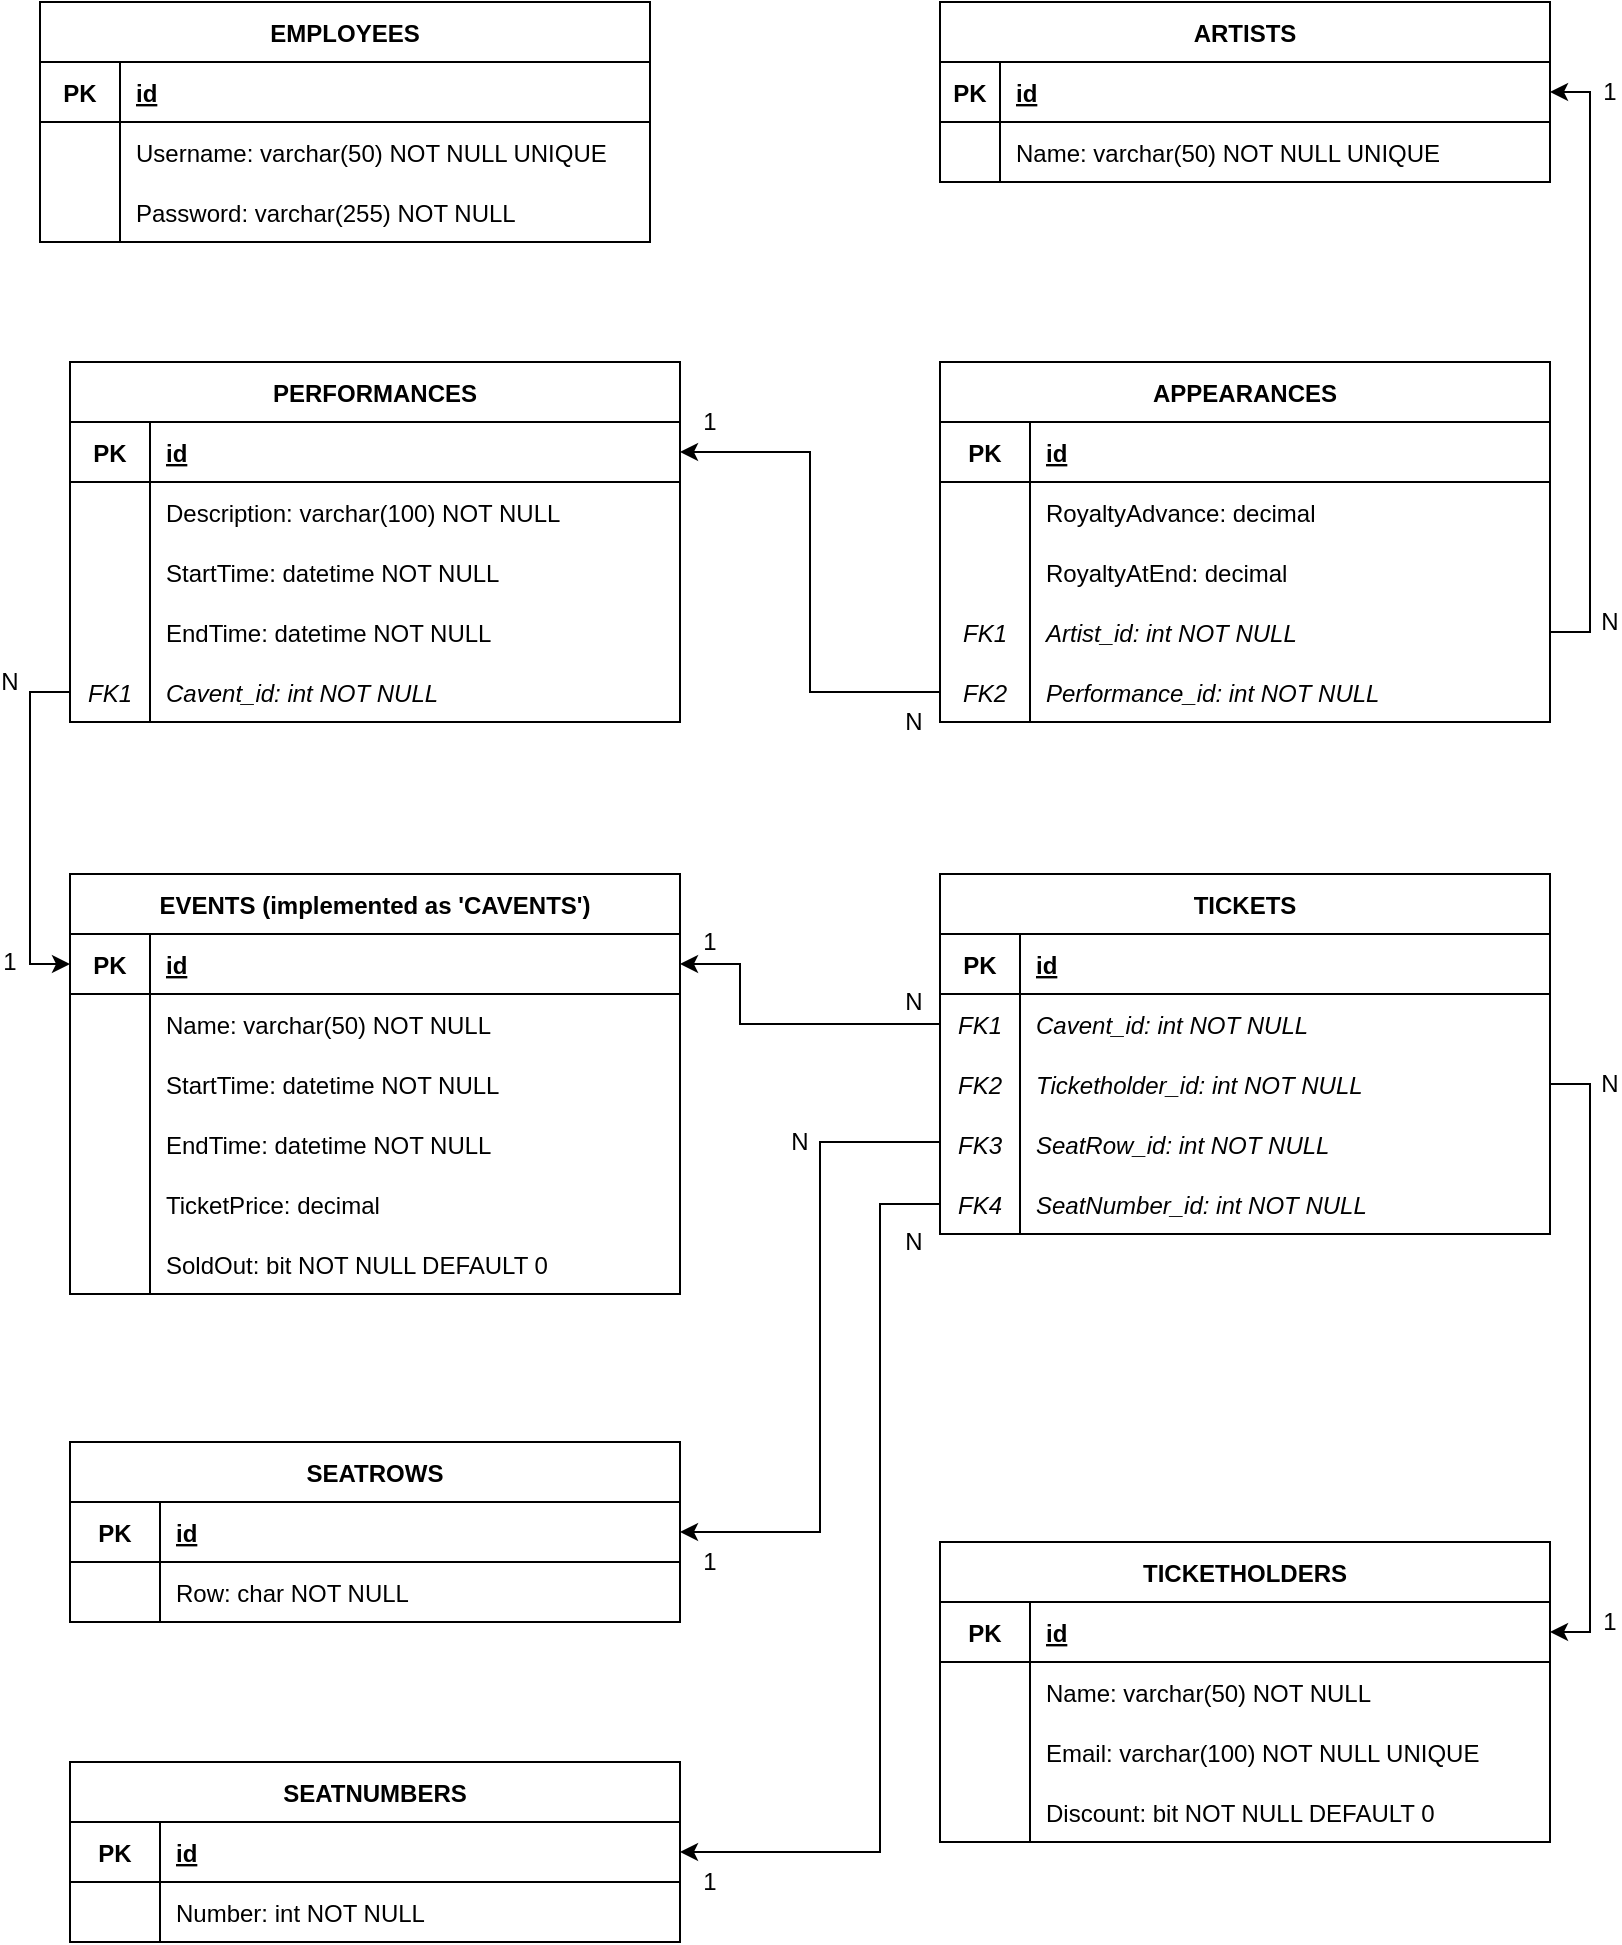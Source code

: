 <mxfile version="20.7.4" type="device"><diagram id="sYDdgFfG_6IzTIn7G6u7" name="Page-1"><mxGraphModel dx="2228" dy="1400" grid="1" gridSize="10" guides="1" tooltips="1" connect="1" arrows="1" fold="1" page="1" pageScale="1" pageWidth="850" pageHeight="1100" math="0" shadow="0"><root><mxCell id="0"/><mxCell id="1" parent="0"/><mxCell id="4nzwthZD6TrTXhpCnq-o-14" value="PERFORMANCES" style="shape=table;startSize=30;container=1;collapsible=1;childLayout=tableLayout;fixedRows=1;rowLines=0;fontStyle=1;align=center;resizeLast=1;" parent="1" vertex="1"><mxGeometry x="55" y="200" width="305" height="180" as="geometry"/></mxCell><mxCell id="4nzwthZD6TrTXhpCnq-o-15" value="" style="shape=tableRow;horizontal=0;startSize=0;swimlaneHead=0;swimlaneBody=0;fillColor=none;collapsible=0;dropTarget=0;points=[[0,0.5],[1,0.5]];portConstraint=eastwest;top=0;left=0;right=0;bottom=1;" parent="4nzwthZD6TrTXhpCnq-o-14" vertex="1"><mxGeometry y="30" width="305" height="30" as="geometry"/></mxCell><mxCell id="4nzwthZD6TrTXhpCnq-o-16" value="PK" style="shape=partialRectangle;connectable=0;fillColor=none;top=0;left=0;bottom=0;right=0;fontStyle=1;overflow=hidden;" parent="4nzwthZD6TrTXhpCnq-o-15" vertex="1"><mxGeometry width="40" height="30" as="geometry"><mxRectangle width="40" height="30" as="alternateBounds"/></mxGeometry></mxCell><mxCell id="4nzwthZD6TrTXhpCnq-o-17" value="id" style="shape=partialRectangle;connectable=0;fillColor=none;top=0;left=0;bottom=0;right=0;align=left;spacingLeft=6;fontStyle=5;overflow=hidden;" parent="4nzwthZD6TrTXhpCnq-o-15" vertex="1"><mxGeometry x="40" width="265" height="30" as="geometry"><mxRectangle width="265" height="30" as="alternateBounds"/></mxGeometry></mxCell><mxCell id="4nzwthZD6TrTXhpCnq-o-18" value="" style="shape=tableRow;horizontal=0;startSize=0;swimlaneHead=0;swimlaneBody=0;fillColor=none;collapsible=0;dropTarget=0;points=[[0,0.5],[1,0.5]];portConstraint=eastwest;top=0;left=0;right=0;bottom=0;" parent="4nzwthZD6TrTXhpCnq-o-14" vertex="1"><mxGeometry y="60" width="305" height="30" as="geometry"/></mxCell><mxCell id="4nzwthZD6TrTXhpCnq-o-19" value="" style="shape=partialRectangle;connectable=0;fillColor=none;top=0;left=0;bottom=0;right=0;editable=1;overflow=hidden;" parent="4nzwthZD6TrTXhpCnq-o-18" vertex="1"><mxGeometry width="40" height="30" as="geometry"><mxRectangle width="40" height="30" as="alternateBounds"/></mxGeometry></mxCell><mxCell id="4nzwthZD6TrTXhpCnq-o-20" value="Description: varchar(100) NOT NULL" style="shape=partialRectangle;connectable=0;fillColor=none;top=0;left=0;bottom=0;right=0;align=left;spacingLeft=6;overflow=hidden;" parent="4nzwthZD6TrTXhpCnq-o-18" vertex="1"><mxGeometry x="40" width="265" height="30" as="geometry"><mxRectangle width="265" height="30" as="alternateBounds"/></mxGeometry></mxCell><mxCell id="4nzwthZD6TrTXhpCnq-o-21" value="" style="shape=tableRow;horizontal=0;startSize=0;swimlaneHead=0;swimlaneBody=0;fillColor=none;collapsible=0;dropTarget=0;points=[[0,0.5],[1,0.5]];portConstraint=eastwest;top=0;left=0;right=0;bottom=0;" parent="4nzwthZD6TrTXhpCnq-o-14" vertex="1"><mxGeometry y="90" width="305" height="30" as="geometry"/></mxCell><mxCell id="4nzwthZD6TrTXhpCnq-o-22" value="" style="shape=partialRectangle;connectable=0;fillColor=none;top=0;left=0;bottom=0;right=0;editable=1;overflow=hidden;" parent="4nzwthZD6TrTXhpCnq-o-21" vertex="1"><mxGeometry width="40" height="30" as="geometry"><mxRectangle width="40" height="30" as="alternateBounds"/></mxGeometry></mxCell><mxCell id="4nzwthZD6TrTXhpCnq-o-23" value="StartTime: datetime NOT NULL" style="shape=partialRectangle;connectable=0;fillColor=none;top=0;left=0;bottom=0;right=0;align=left;spacingLeft=6;overflow=hidden;" parent="4nzwthZD6TrTXhpCnq-o-21" vertex="1"><mxGeometry x="40" width="265" height="30" as="geometry"><mxRectangle width="265" height="30" as="alternateBounds"/></mxGeometry></mxCell><mxCell id="4nzwthZD6TrTXhpCnq-o-24" value="" style="shape=tableRow;horizontal=0;startSize=0;swimlaneHead=0;swimlaneBody=0;fillColor=none;collapsible=0;dropTarget=0;points=[[0,0.5],[1,0.5]];portConstraint=eastwest;top=0;left=0;right=0;bottom=0;" parent="4nzwthZD6TrTXhpCnq-o-14" vertex="1"><mxGeometry y="120" width="305" height="30" as="geometry"/></mxCell><mxCell id="4nzwthZD6TrTXhpCnq-o-25" value="" style="shape=partialRectangle;connectable=0;fillColor=none;top=0;left=0;bottom=0;right=0;editable=1;overflow=hidden;" parent="4nzwthZD6TrTXhpCnq-o-24" vertex="1"><mxGeometry width="40" height="30" as="geometry"><mxRectangle width="40" height="30" as="alternateBounds"/></mxGeometry></mxCell><mxCell id="4nzwthZD6TrTXhpCnq-o-26" value="EndTime: datetime NOT NULL" style="shape=partialRectangle;connectable=0;fillColor=none;top=0;left=0;bottom=0;right=0;align=left;spacingLeft=6;overflow=hidden;" parent="4nzwthZD6TrTXhpCnq-o-24" vertex="1"><mxGeometry x="40" width="265" height="30" as="geometry"><mxRectangle width="265" height="30" as="alternateBounds"/></mxGeometry></mxCell><mxCell id="4nzwthZD6TrTXhpCnq-o-37" value="" style="shape=tableRow;horizontal=0;startSize=0;swimlaneHead=0;swimlaneBody=0;fillColor=none;collapsible=0;dropTarget=0;points=[[0,0.5],[1,0.5]];portConstraint=eastwest;top=0;left=0;right=0;bottom=0;" parent="4nzwthZD6TrTXhpCnq-o-14" vertex="1"><mxGeometry y="150" width="305" height="30" as="geometry"/></mxCell><mxCell id="4nzwthZD6TrTXhpCnq-o-38" value="FK1" style="shape=partialRectangle;connectable=0;fillColor=none;top=0;left=0;bottom=0;right=0;editable=1;overflow=hidden;fontStyle=2" parent="4nzwthZD6TrTXhpCnq-o-37" vertex="1"><mxGeometry width="40" height="30" as="geometry"><mxRectangle width="40" height="30" as="alternateBounds"/></mxGeometry></mxCell><mxCell id="4nzwthZD6TrTXhpCnq-o-39" value="Cavent_id: int NOT NULL" style="shape=partialRectangle;connectable=0;fillColor=none;top=0;left=0;bottom=0;right=0;align=left;spacingLeft=6;overflow=hidden;fontStyle=2" parent="4nzwthZD6TrTXhpCnq-o-37" vertex="1"><mxGeometry x="40" width="265" height="30" as="geometry"><mxRectangle width="265" height="30" as="alternateBounds"/></mxGeometry></mxCell><mxCell id="4nzwthZD6TrTXhpCnq-o-27" value="ARTISTS" style="shape=table;startSize=30;container=1;collapsible=1;childLayout=tableLayout;fixedRows=1;rowLines=0;fontStyle=1;align=center;resizeLast=1;" parent="1" vertex="1"><mxGeometry x="490" y="20" width="305" height="90" as="geometry"/></mxCell><mxCell id="4nzwthZD6TrTXhpCnq-o-28" value="" style="shape=tableRow;horizontal=0;startSize=0;swimlaneHead=0;swimlaneBody=0;fillColor=none;collapsible=0;dropTarget=0;points=[[0,0.5],[1,0.5]];portConstraint=eastwest;top=0;left=0;right=0;bottom=1;" parent="4nzwthZD6TrTXhpCnq-o-27" vertex="1"><mxGeometry y="30" width="305" height="30" as="geometry"/></mxCell><mxCell id="4nzwthZD6TrTXhpCnq-o-29" value="PK" style="shape=partialRectangle;connectable=0;fillColor=none;top=0;left=0;bottom=0;right=0;fontStyle=1;overflow=hidden;" parent="4nzwthZD6TrTXhpCnq-o-28" vertex="1"><mxGeometry width="30" height="30" as="geometry"><mxRectangle width="30" height="30" as="alternateBounds"/></mxGeometry></mxCell><mxCell id="4nzwthZD6TrTXhpCnq-o-30" value="id" style="shape=partialRectangle;connectable=0;fillColor=none;top=0;left=0;bottom=0;right=0;align=left;spacingLeft=6;fontStyle=5;overflow=hidden;" parent="4nzwthZD6TrTXhpCnq-o-28" vertex="1"><mxGeometry x="30" width="275" height="30" as="geometry"><mxRectangle width="275" height="30" as="alternateBounds"/></mxGeometry></mxCell><mxCell id="4nzwthZD6TrTXhpCnq-o-31" value="" style="shape=tableRow;horizontal=0;startSize=0;swimlaneHead=0;swimlaneBody=0;fillColor=none;collapsible=0;dropTarget=0;points=[[0,0.5],[1,0.5]];portConstraint=eastwest;top=0;left=0;right=0;bottom=0;" parent="4nzwthZD6TrTXhpCnq-o-27" vertex="1"><mxGeometry y="60" width="305" height="30" as="geometry"/></mxCell><mxCell id="4nzwthZD6TrTXhpCnq-o-32" value="" style="shape=partialRectangle;connectable=0;fillColor=none;top=0;left=0;bottom=0;right=0;editable=1;overflow=hidden;" parent="4nzwthZD6TrTXhpCnq-o-31" vertex="1"><mxGeometry width="30" height="30" as="geometry"><mxRectangle width="30" height="30" as="alternateBounds"/></mxGeometry></mxCell><mxCell id="4nzwthZD6TrTXhpCnq-o-33" value="Name: varchar(50) NOT NULL UNIQUE" style="shape=partialRectangle;connectable=0;fillColor=none;top=0;left=0;bottom=0;right=0;align=left;spacingLeft=6;overflow=hidden;" parent="4nzwthZD6TrTXhpCnq-o-31" vertex="1"><mxGeometry x="30" width="275" height="30" as="geometry"><mxRectangle width="275" height="30" as="alternateBounds"/></mxGeometry></mxCell><mxCell id="4nzwthZD6TrTXhpCnq-o-43" value="TICKETHOLDERS" style="shape=table;startSize=30;container=1;collapsible=1;childLayout=tableLayout;fixedRows=1;rowLines=0;fontStyle=1;align=center;resizeLast=1;" parent="1" vertex="1"><mxGeometry x="490" y="790" width="305" height="150" as="geometry"/></mxCell><mxCell id="4nzwthZD6TrTXhpCnq-o-44" value="" style="shape=tableRow;horizontal=0;startSize=0;swimlaneHead=0;swimlaneBody=0;fillColor=none;collapsible=0;dropTarget=0;points=[[0,0.5],[1,0.5]];portConstraint=eastwest;top=0;left=0;right=0;bottom=1;" parent="4nzwthZD6TrTXhpCnq-o-43" vertex="1"><mxGeometry y="30" width="305" height="30" as="geometry"/></mxCell><mxCell id="4nzwthZD6TrTXhpCnq-o-45" value="PK" style="shape=partialRectangle;connectable=0;fillColor=none;top=0;left=0;bottom=0;right=0;fontStyle=1;overflow=hidden;" parent="4nzwthZD6TrTXhpCnq-o-44" vertex="1"><mxGeometry width="45" height="30" as="geometry"><mxRectangle width="45" height="30" as="alternateBounds"/></mxGeometry></mxCell><mxCell id="4nzwthZD6TrTXhpCnq-o-46" value="id" style="shape=partialRectangle;connectable=0;fillColor=none;top=0;left=0;bottom=0;right=0;align=left;spacingLeft=6;fontStyle=5;overflow=hidden;" parent="4nzwthZD6TrTXhpCnq-o-44" vertex="1"><mxGeometry x="45" width="260" height="30" as="geometry"><mxRectangle width="260" height="30" as="alternateBounds"/></mxGeometry></mxCell><mxCell id="4nzwthZD6TrTXhpCnq-o-47" value="" style="shape=tableRow;horizontal=0;startSize=0;swimlaneHead=0;swimlaneBody=0;fillColor=none;collapsible=0;dropTarget=0;points=[[0,0.5],[1,0.5]];portConstraint=eastwest;top=0;left=0;right=0;bottom=0;" parent="4nzwthZD6TrTXhpCnq-o-43" vertex="1"><mxGeometry y="60" width="305" height="30" as="geometry"/></mxCell><mxCell id="4nzwthZD6TrTXhpCnq-o-48" value="" style="shape=partialRectangle;connectable=0;fillColor=none;top=0;left=0;bottom=0;right=0;editable=1;overflow=hidden;" parent="4nzwthZD6TrTXhpCnq-o-47" vertex="1"><mxGeometry width="45" height="30" as="geometry"><mxRectangle width="45" height="30" as="alternateBounds"/></mxGeometry></mxCell><mxCell id="4nzwthZD6TrTXhpCnq-o-49" value="Name: varchar(50) NOT NULL" style="shape=partialRectangle;connectable=0;fillColor=none;top=0;left=0;bottom=0;right=0;align=left;spacingLeft=6;overflow=hidden;" parent="4nzwthZD6TrTXhpCnq-o-47" vertex="1"><mxGeometry x="45" width="260" height="30" as="geometry"><mxRectangle width="260" height="30" as="alternateBounds"/></mxGeometry></mxCell><mxCell id="4nzwthZD6TrTXhpCnq-o-53" value="" style="shape=tableRow;horizontal=0;startSize=0;swimlaneHead=0;swimlaneBody=0;fillColor=none;collapsible=0;dropTarget=0;points=[[0,0.5],[1,0.5]];portConstraint=eastwest;top=0;left=0;right=0;bottom=0;" parent="4nzwthZD6TrTXhpCnq-o-43" vertex="1"><mxGeometry y="90" width="305" height="30" as="geometry"/></mxCell><mxCell id="4nzwthZD6TrTXhpCnq-o-54" value="" style="shape=partialRectangle;connectable=0;fillColor=none;top=0;left=0;bottom=0;right=0;editable=1;overflow=hidden;" parent="4nzwthZD6TrTXhpCnq-o-53" vertex="1"><mxGeometry width="45" height="30" as="geometry"><mxRectangle width="45" height="30" as="alternateBounds"/></mxGeometry></mxCell><mxCell id="4nzwthZD6TrTXhpCnq-o-55" value="Email: varchar(100) NOT NULL UNIQUE" style="shape=partialRectangle;connectable=0;fillColor=none;top=0;left=0;bottom=0;right=0;align=left;spacingLeft=6;overflow=hidden;" parent="4nzwthZD6TrTXhpCnq-o-53" vertex="1"><mxGeometry x="45" width="260" height="30" as="geometry"><mxRectangle width="260" height="30" as="alternateBounds"/></mxGeometry></mxCell><mxCell id="4nzwthZD6TrTXhpCnq-o-56" value="" style="shape=tableRow;horizontal=0;startSize=0;swimlaneHead=0;swimlaneBody=0;fillColor=none;collapsible=0;dropTarget=0;points=[[0,0.5],[1,0.5]];portConstraint=eastwest;top=0;left=0;right=0;bottom=0;" parent="4nzwthZD6TrTXhpCnq-o-43" vertex="1"><mxGeometry y="120" width="305" height="30" as="geometry"/></mxCell><mxCell id="4nzwthZD6TrTXhpCnq-o-57" value="" style="shape=partialRectangle;connectable=0;fillColor=none;top=0;left=0;bottom=0;right=0;editable=1;overflow=hidden;" parent="4nzwthZD6TrTXhpCnq-o-56" vertex="1"><mxGeometry width="45" height="30" as="geometry"><mxRectangle width="45" height="30" as="alternateBounds"/></mxGeometry></mxCell><mxCell id="4nzwthZD6TrTXhpCnq-o-58" value="Discount: bit NOT NULL DEFAULT 0" style="shape=partialRectangle;connectable=0;fillColor=none;top=0;left=0;bottom=0;right=0;align=left;spacingLeft=6;overflow=hidden;" parent="4nzwthZD6TrTXhpCnq-o-56" vertex="1"><mxGeometry x="45" width="260" height="30" as="geometry"><mxRectangle width="260" height="30" as="alternateBounds"/></mxGeometry></mxCell><mxCell id="4nzwthZD6TrTXhpCnq-o-65" value="APPEARANCES" style="shape=table;startSize=30;container=1;collapsible=1;childLayout=tableLayout;fixedRows=1;rowLines=0;fontStyle=1;align=center;resizeLast=1;" parent="1" vertex="1"><mxGeometry x="490" y="200" width="305" height="180" as="geometry"/></mxCell><mxCell id="4nzwthZD6TrTXhpCnq-o-66" value="" style="shape=tableRow;horizontal=0;startSize=0;swimlaneHead=0;swimlaneBody=0;fillColor=none;collapsible=0;dropTarget=0;points=[[0,0.5],[1,0.5]];portConstraint=eastwest;top=0;left=0;right=0;bottom=1;" parent="4nzwthZD6TrTXhpCnq-o-65" vertex="1"><mxGeometry y="30" width="305" height="30" as="geometry"/></mxCell><mxCell id="4nzwthZD6TrTXhpCnq-o-67" value="PK" style="shape=partialRectangle;connectable=0;fillColor=none;top=0;left=0;bottom=0;right=0;fontStyle=1;overflow=hidden;" parent="4nzwthZD6TrTXhpCnq-o-66" vertex="1"><mxGeometry width="45" height="30" as="geometry"><mxRectangle width="45" height="30" as="alternateBounds"/></mxGeometry></mxCell><mxCell id="4nzwthZD6TrTXhpCnq-o-68" value="id" style="shape=partialRectangle;connectable=0;fillColor=none;top=0;left=0;bottom=0;right=0;align=left;spacingLeft=6;fontStyle=5;overflow=hidden;" parent="4nzwthZD6TrTXhpCnq-o-66" vertex="1"><mxGeometry x="45" width="260" height="30" as="geometry"><mxRectangle width="260" height="30" as="alternateBounds"/></mxGeometry></mxCell><mxCell id="4nzwthZD6TrTXhpCnq-o-69" value="" style="shape=tableRow;horizontal=0;startSize=0;swimlaneHead=0;swimlaneBody=0;fillColor=none;collapsible=0;dropTarget=0;points=[[0,0.5],[1,0.5]];portConstraint=eastwest;top=0;left=0;right=0;bottom=0;" parent="4nzwthZD6TrTXhpCnq-o-65" vertex="1"><mxGeometry y="60" width="305" height="30" as="geometry"/></mxCell><mxCell id="4nzwthZD6TrTXhpCnq-o-70" value="" style="shape=partialRectangle;connectable=0;fillColor=none;top=0;left=0;bottom=0;right=0;editable=1;overflow=hidden;" parent="4nzwthZD6TrTXhpCnq-o-69" vertex="1"><mxGeometry width="45" height="30" as="geometry"><mxRectangle width="45" height="30" as="alternateBounds"/></mxGeometry></mxCell><mxCell id="4nzwthZD6TrTXhpCnq-o-71" value="RoyaltyAdvance: decimal" style="shape=partialRectangle;connectable=0;fillColor=none;top=0;left=0;bottom=0;right=0;align=left;spacingLeft=6;overflow=hidden;" parent="4nzwthZD6TrTXhpCnq-o-69" vertex="1"><mxGeometry x="45" width="260" height="30" as="geometry"><mxRectangle width="260" height="30" as="alternateBounds"/></mxGeometry></mxCell><mxCell id="4nzwthZD6TrTXhpCnq-o-72" value="" style="shape=tableRow;horizontal=0;startSize=0;swimlaneHead=0;swimlaneBody=0;fillColor=none;collapsible=0;dropTarget=0;points=[[0,0.5],[1,0.5]];portConstraint=eastwest;top=0;left=0;right=0;bottom=0;" parent="4nzwthZD6TrTXhpCnq-o-65" vertex="1"><mxGeometry y="90" width="305" height="30" as="geometry"/></mxCell><mxCell id="4nzwthZD6TrTXhpCnq-o-73" value="" style="shape=partialRectangle;connectable=0;fillColor=none;top=0;left=0;bottom=0;right=0;editable=1;overflow=hidden;" parent="4nzwthZD6TrTXhpCnq-o-72" vertex="1"><mxGeometry width="45" height="30" as="geometry"><mxRectangle width="45" height="30" as="alternateBounds"/></mxGeometry></mxCell><mxCell id="4nzwthZD6TrTXhpCnq-o-74" value="RoyaltyAtEnd: decimal" style="shape=partialRectangle;connectable=0;fillColor=none;top=0;left=0;bottom=0;right=0;align=left;spacingLeft=6;overflow=hidden;" parent="4nzwthZD6TrTXhpCnq-o-72" vertex="1"><mxGeometry x="45" width="260" height="30" as="geometry"><mxRectangle width="260" height="30" as="alternateBounds"/></mxGeometry></mxCell><mxCell id="4nzwthZD6TrTXhpCnq-o-75" value="" style="shape=tableRow;horizontal=0;startSize=0;swimlaneHead=0;swimlaneBody=0;fillColor=none;collapsible=0;dropTarget=0;points=[[0,0.5],[1,0.5]];portConstraint=eastwest;top=0;left=0;right=0;bottom=0;" parent="4nzwthZD6TrTXhpCnq-o-65" vertex="1"><mxGeometry y="120" width="305" height="30" as="geometry"/></mxCell><mxCell id="4nzwthZD6TrTXhpCnq-o-76" value="FK1" style="shape=partialRectangle;connectable=0;fillColor=none;top=0;left=0;bottom=0;right=0;editable=1;overflow=hidden;fontStyle=2" parent="4nzwthZD6TrTXhpCnq-o-75" vertex="1"><mxGeometry width="45" height="30" as="geometry"><mxRectangle width="45" height="30" as="alternateBounds"/></mxGeometry></mxCell><mxCell id="4nzwthZD6TrTXhpCnq-o-77" value="Artist_id: int NOT NULL" style="shape=partialRectangle;connectable=0;fillColor=none;top=0;left=0;bottom=0;right=0;align=left;spacingLeft=6;overflow=hidden;fontStyle=2" parent="4nzwthZD6TrTXhpCnq-o-75" vertex="1"><mxGeometry x="45" width="260" height="30" as="geometry"><mxRectangle width="260" height="30" as="alternateBounds"/></mxGeometry></mxCell><mxCell id="4nzwthZD6TrTXhpCnq-o-78" value="" style="shape=tableRow;horizontal=0;startSize=0;swimlaneHead=0;swimlaneBody=0;fillColor=none;collapsible=0;dropTarget=0;points=[[0,0.5],[1,0.5]];portConstraint=eastwest;top=0;left=0;right=0;bottom=0;" parent="4nzwthZD6TrTXhpCnq-o-65" vertex="1"><mxGeometry y="150" width="305" height="30" as="geometry"/></mxCell><mxCell id="4nzwthZD6TrTXhpCnq-o-79" value="FK2" style="shape=partialRectangle;connectable=0;fillColor=none;top=0;left=0;bottom=0;right=0;editable=1;overflow=hidden;fontStyle=2" parent="4nzwthZD6TrTXhpCnq-o-78" vertex="1"><mxGeometry width="45" height="30" as="geometry"><mxRectangle width="45" height="30" as="alternateBounds"/></mxGeometry></mxCell><mxCell id="4nzwthZD6TrTXhpCnq-o-80" value="Performance_id: int NOT NULL" style="shape=partialRectangle;connectable=0;fillColor=none;top=0;left=0;bottom=0;right=0;align=left;spacingLeft=6;overflow=hidden;fontStyle=2" parent="4nzwthZD6TrTXhpCnq-o-78" vertex="1"><mxGeometry x="45" width="260" height="30" as="geometry"><mxRectangle width="260" height="30" as="alternateBounds"/></mxGeometry></mxCell><mxCell id="4nzwthZD6TrTXhpCnq-o-126" style="edgeStyle=orthogonalEdgeStyle;rounded=0;orthogonalLoop=1;jettySize=auto;html=1;exitX=0;exitY=0.5;exitDx=0;exitDy=0;entryX=0;entryY=0.5;entryDx=0;entryDy=0;" parent="1" source="4nzwthZD6TrTXhpCnq-o-37" target="IsNXUfJaghoh2K5Q84pH-62" edge="1"><mxGeometry relative="1" as="geometry"><mxPoint x="40" y="431" as="sourcePoint"/><mxPoint x="40" y="566" as="targetPoint"/></mxGeometry></mxCell><mxCell id="4nzwthZD6TrTXhpCnq-o-131" style="edgeStyle=orthogonalEdgeStyle;rounded=0;orthogonalLoop=1;jettySize=auto;html=1;entryX=1;entryY=0.5;entryDx=0;entryDy=0;exitX=0;exitY=0.5;exitDx=0;exitDy=0;" parent="1" source="4nzwthZD6TrTXhpCnq-o-78" target="4nzwthZD6TrTXhpCnq-o-15" edge="1"><mxGeometry relative="1" as="geometry"><mxPoint x="430" y="350" as="sourcePoint"/></mxGeometry></mxCell><mxCell id="4nzwthZD6TrTXhpCnq-o-138" value="N" style="text;html=1;strokeColor=none;fillColor=none;align=center;verticalAlign=middle;whiteSpace=wrap;rounded=0;" parent="1" vertex="1"><mxGeometry x="20" y="350" width="10" height="20" as="geometry"/></mxCell><mxCell id="4nzwthZD6TrTXhpCnq-o-139" value="1" style="text;html=1;strokeColor=none;fillColor=none;align=center;verticalAlign=middle;whiteSpace=wrap;rounded=0;" parent="1" vertex="1"><mxGeometry x="20" y="490" width="10" height="20" as="geometry"/></mxCell><mxCell id="4nzwthZD6TrTXhpCnq-o-144" value="1" style="text;html=1;strokeColor=none;fillColor=none;align=center;verticalAlign=middle;whiteSpace=wrap;rounded=0;" parent="1" vertex="1"><mxGeometry x="370" y="220" width="10" height="20" as="geometry"/></mxCell><mxCell id="IsNXUfJaghoh2K5Q84pH-20" value="EMPLOYEES" style="shape=table;startSize=30;container=1;collapsible=1;childLayout=tableLayout;fixedRows=1;rowLines=0;fontStyle=1;align=center;resizeLast=1;" vertex="1" parent="1"><mxGeometry x="40" y="20" width="305" height="120" as="geometry"/></mxCell><mxCell id="IsNXUfJaghoh2K5Q84pH-21" value="" style="shape=tableRow;horizontal=0;startSize=0;swimlaneHead=0;swimlaneBody=0;fillColor=none;collapsible=0;dropTarget=0;points=[[0,0.5],[1,0.5]];portConstraint=eastwest;top=0;left=0;right=0;bottom=1;" vertex="1" parent="IsNXUfJaghoh2K5Q84pH-20"><mxGeometry y="30" width="305" height="30" as="geometry"/></mxCell><mxCell id="IsNXUfJaghoh2K5Q84pH-22" value="PK" style="shape=partialRectangle;connectable=0;fillColor=none;top=0;left=0;bottom=0;right=0;fontStyle=1;overflow=hidden;" vertex="1" parent="IsNXUfJaghoh2K5Q84pH-21"><mxGeometry width="40" height="30" as="geometry"><mxRectangle width="40" height="30" as="alternateBounds"/></mxGeometry></mxCell><mxCell id="IsNXUfJaghoh2K5Q84pH-23" value="id" style="shape=partialRectangle;connectable=0;fillColor=none;top=0;left=0;bottom=0;right=0;align=left;spacingLeft=6;fontStyle=5;overflow=hidden;" vertex="1" parent="IsNXUfJaghoh2K5Q84pH-21"><mxGeometry x="40" width="265" height="30" as="geometry"><mxRectangle width="265" height="30" as="alternateBounds"/></mxGeometry></mxCell><mxCell id="IsNXUfJaghoh2K5Q84pH-24" value="" style="shape=tableRow;horizontal=0;startSize=0;swimlaneHead=0;swimlaneBody=0;fillColor=none;collapsible=0;dropTarget=0;points=[[0,0.5],[1,0.5]];portConstraint=eastwest;top=0;left=0;right=0;bottom=0;" vertex="1" parent="IsNXUfJaghoh2K5Q84pH-20"><mxGeometry y="60" width="305" height="30" as="geometry"/></mxCell><mxCell id="IsNXUfJaghoh2K5Q84pH-25" value="" style="shape=partialRectangle;connectable=0;fillColor=none;top=0;left=0;bottom=0;right=0;editable=1;overflow=hidden;" vertex="1" parent="IsNXUfJaghoh2K5Q84pH-24"><mxGeometry width="40" height="30" as="geometry"><mxRectangle width="40" height="30" as="alternateBounds"/></mxGeometry></mxCell><mxCell id="IsNXUfJaghoh2K5Q84pH-26" value="Username: varchar(50) NOT NULL UNIQUE" style="shape=partialRectangle;connectable=0;fillColor=none;top=0;left=0;bottom=0;right=0;align=left;spacingLeft=6;overflow=hidden;" vertex="1" parent="IsNXUfJaghoh2K5Q84pH-24"><mxGeometry x="40" width="265" height="30" as="geometry"><mxRectangle width="265" height="30" as="alternateBounds"/></mxGeometry></mxCell><mxCell id="IsNXUfJaghoh2K5Q84pH-27" value="" style="shape=tableRow;horizontal=0;startSize=0;swimlaneHead=0;swimlaneBody=0;fillColor=none;collapsible=0;dropTarget=0;points=[[0,0.5],[1,0.5]];portConstraint=eastwest;top=0;left=0;right=0;bottom=0;" vertex="1" parent="IsNXUfJaghoh2K5Q84pH-20"><mxGeometry y="90" width="305" height="30" as="geometry"/></mxCell><mxCell id="IsNXUfJaghoh2K5Q84pH-28" value="" style="shape=partialRectangle;connectable=0;fillColor=none;top=0;left=0;bottom=0;right=0;editable=1;overflow=hidden;" vertex="1" parent="IsNXUfJaghoh2K5Q84pH-27"><mxGeometry width="40" height="30" as="geometry"><mxRectangle width="40" height="30" as="alternateBounds"/></mxGeometry></mxCell><mxCell id="IsNXUfJaghoh2K5Q84pH-29" value="Password: varchar(255) NOT NULL" style="shape=partialRectangle;connectable=0;fillColor=none;top=0;left=0;bottom=0;right=0;align=left;spacingLeft=6;overflow=hidden;" vertex="1" parent="IsNXUfJaghoh2K5Q84pH-27"><mxGeometry x="40" width="265" height="30" as="geometry"><mxRectangle width="265" height="30" as="alternateBounds"/></mxGeometry></mxCell><mxCell id="IsNXUfJaghoh2K5Q84pH-61" value="EVENTS (implemented as 'CAVENTS')" style="shape=table;startSize=30;container=1;collapsible=1;childLayout=tableLayout;fixedRows=1;rowLines=0;fontStyle=1;align=center;resizeLast=1;" vertex="1" parent="1"><mxGeometry x="55" y="456" width="305" height="210" as="geometry"/></mxCell><mxCell id="IsNXUfJaghoh2K5Q84pH-62" value="" style="shape=tableRow;horizontal=0;startSize=0;swimlaneHead=0;swimlaneBody=0;fillColor=none;collapsible=0;dropTarget=0;points=[[0,0.5],[1,0.5]];portConstraint=eastwest;top=0;left=0;right=0;bottom=1;" vertex="1" parent="IsNXUfJaghoh2K5Q84pH-61"><mxGeometry y="30" width="305" height="30" as="geometry"/></mxCell><mxCell id="IsNXUfJaghoh2K5Q84pH-63" value="PK" style="shape=partialRectangle;connectable=0;fillColor=none;top=0;left=0;bottom=0;right=0;fontStyle=1;overflow=hidden;" vertex="1" parent="IsNXUfJaghoh2K5Q84pH-62"><mxGeometry width="40" height="30" as="geometry"><mxRectangle width="40" height="30" as="alternateBounds"/></mxGeometry></mxCell><mxCell id="IsNXUfJaghoh2K5Q84pH-64" value="id" style="shape=partialRectangle;connectable=0;fillColor=none;top=0;left=0;bottom=0;right=0;align=left;spacingLeft=6;fontStyle=5;overflow=hidden;" vertex="1" parent="IsNXUfJaghoh2K5Q84pH-62"><mxGeometry x="40" width="265" height="30" as="geometry"><mxRectangle width="265" height="30" as="alternateBounds"/></mxGeometry></mxCell><mxCell id="IsNXUfJaghoh2K5Q84pH-65" value="" style="shape=tableRow;horizontal=0;startSize=0;swimlaneHead=0;swimlaneBody=0;fillColor=none;collapsible=0;dropTarget=0;points=[[0,0.5],[1,0.5]];portConstraint=eastwest;top=0;left=0;right=0;bottom=0;" vertex="1" parent="IsNXUfJaghoh2K5Q84pH-61"><mxGeometry y="60" width="305" height="30" as="geometry"/></mxCell><mxCell id="IsNXUfJaghoh2K5Q84pH-66" value="" style="shape=partialRectangle;connectable=0;fillColor=none;top=0;left=0;bottom=0;right=0;editable=1;overflow=hidden;" vertex="1" parent="IsNXUfJaghoh2K5Q84pH-65"><mxGeometry width="40" height="30" as="geometry"><mxRectangle width="40" height="30" as="alternateBounds"/></mxGeometry></mxCell><mxCell id="IsNXUfJaghoh2K5Q84pH-67" value="Name: varchar(50) NOT NULL" style="shape=partialRectangle;connectable=0;fillColor=none;top=0;left=0;bottom=0;right=0;align=left;spacingLeft=6;overflow=hidden;" vertex="1" parent="IsNXUfJaghoh2K5Q84pH-65"><mxGeometry x="40" width="265" height="30" as="geometry"><mxRectangle width="265" height="30" as="alternateBounds"/></mxGeometry></mxCell><mxCell id="IsNXUfJaghoh2K5Q84pH-68" value="" style="shape=tableRow;horizontal=0;startSize=0;swimlaneHead=0;swimlaneBody=0;fillColor=none;collapsible=0;dropTarget=0;points=[[0,0.5],[1,0.5]];portConstraint=eastwest;top=0;left=0;right=0;bottom=0;" vertex="1" parent="IsNXUfJaghoh2K5Q84pH-61"><mxGeometry y="90" width="305" height="30" as="geometry"/></mxCell><mxCell id="IsNXUfJaghoh2K5Q84pH-69" value="" style="shape=partialRectangle;connectable=0;fillColor=none;top=0;left=0;bottom=0;right=0;editable=1;overflow=hidden;" vertex="1" parent="IsNXUfJaghoh2K5Q84pH-68"><mxGeometry width="40" height="30" as="geometry"><mxRectangle width="40" height="30" as="alternateBounds"/></mxGeometry></mxCell><mxCell id="IsNXUfJaghoh2K5Q84pH-70" value="StartTime: datetime NOT NULL" style="shape=partialRectangle;connectable=0;fillColor=none;top=0;left=0;bottom=0;right=0;align=left;spacingLeft=6;overflow=hidden;" vertex="1" parent="IsNXUfJaghoh2K5Q84pH-68"><mxGeometry x="40" width="265" height="30" as="geometry"><mxRectangle width="265" height="30" as="alternateBounds"/></mxGeometry></mxCell><mxCell id="IsNXUfJaghoh2K5Q84pH-71" value="" style="shape=tableRow;horizontal=0;startSize=0;swimlaneHead=0;swimlaneBody=0;fillColor=none;collapsible=0;dropTarget=0;points=[[0,0.5],[1,0.5]];portConstraint=eastwest;top=0;left=0;right=0;bottom=0;" vertex="1" parent="IsNXUfJaghoh2K5Q84pH-61"><mxGeometry y="120" width="305" height="30" as="geometry"/></mxCell><mxCell id="IsNXUfJaghoh2K5Q84pH-72" value="" style="shape=partialRectangle;connectable=0;fillColor=none;top=0;left=0;bottom=0;right=0;editable=1;overflow=hidden;" vertex="1" parent="IsNXUfJaghoh2K5Q84pH-71"><mxGeometry width="40" height="30" as="geometry"><mxRectangle width="40" height="30" as="alternateBounds"/></mxGeometry></mxCell><mxCell id="IsNXUfJaghoh2K5Q84pH-73" value="EndTime: datetime NOT NULL" style="shape=partialRectangle;connectable=0;fillColor=none;top=0;left=0;bottom=0;right=0;align=left;spacingLeft=6;overflow=hidden;" vertex="1" parent="IsNXUfJaghoh2K5Q84pH-71"><mxGeometry x="40" width="265" height="30" as="geometry"><mxRectangle width="265" height="30" as="alternateBounds"/></mxGeometry></mxCell><mxCell id="IsNXUfJaghoh2K5Q84pH-74" value="" style="shape=tableRow;horizontal=0;startSize=0;swimlaneHead=0;swimlaneBody=0;fillColor=none;collapsible=0;dropTarget=0;points=[[0,0.5],[1,0.5]];portConstraint=eastwest;top=0;left=0;right=0;bottom=0;" vertex="1" parent="IsNXUfJaghoh2K5Q84pH-61"><mxGeometry y="150" width="305" height="30" as="geometry"/></mxCell><mxCell id="IsNXUfJaghoh2K5Q84pH-75" value="" style="shape=partialRectangle;connectable=0;fillColor=none;top=0;left=0;bottom=0;right=0;editable=1;overflow=hidden;" vertex="1" parent="IsNXUfJaghoh2K5Q84pH-74"><mxGeometry width="40" height="30" as="geometry"><mxRectangle width="40" height="30" as="alternateBounds"/></mxGeometry></mxCell><mxCell id="IsNXUfJaghoh2K5Q84pH-76" value="TicketPrice: decimal" style="shape=partialRectangle;connectable=0;fillColor=none;top=0;left=0;bottom=0;right=0;align=left;spacingLeft=6;overflow=hidden;" vertex="1" parent="IsNXUfJaghoh2K5Q84pH-74"><mxGeometry x="40" width="265" height="30" as="geometry"><mxRectangle width="265" height="30" as="alternateBounds"/></mxGeometry></mxCell><mxCell id="IsNXUfJaghoh2K5Q84pH-77" value="" style="shape=tableRow;horizontal=0;startSize=0;swimlaneHead=0;swimlaneBody=0;fillColor=none;collapsible=0;dropTarget=0;points=[[0,0.5],[1,0.5]];portConstraint=eastwest;top=0;left=0;right=0;bottom=0;" vertex="1" parent="IsNXUfJaghoh2K5Q84pH-61"><mxGeometry y="180" width="305" height="30" as="geometry"/></mxCell><mxCell id="IsNXUfJaghoh2K5Q84pH-78" value="" style="shape=partialRectangle;connectable=0;fillColor=none;top=0;left=0;bottom=0;right=0;editable=1;overflow=hidden;fontStyle=2" vertex="1" parent="IsNXUfJaghoh2K5Q84pH-77"><mxGeometry width="40" height="30" as="geometry"><mxRectangle width="40" height="30" as="alternateBounds"/></mxGeometry></mxCell><mxCell id="IsNXUfJaghoh2K5Q84pH-79" value="SoldOut: bit NOT NULL DEFAULT 0" style="shape=partialRectangle;connectable=0;fillColor=none;top=0;left=0;bottom=0;right=0;align=left;spacingLeft=6;overflow=hidden;fontStyle=0" vertex="1" parent="IsNXUfJaghoh2K5Q84pH-77"><mxGeometry x="40" width="265" height="30" as="geometry"><mxRectangle width="265" height="30" as="alternateBounds"/></mxGeometry></mxCell><mxCell id="IsNXUfJaghoh2K5Q84pH-83" value="TICKETS" style="shape=table;startSize=30;container=1;collapsible=1;childLayout=tableLayout;fixedRows=1;rowLines=0;fontStyle=1;align=center;resizeLast=1;" vertex="1" parent="1"><mxGeometry x="490" y="456" width="305" height="180" as="geometry"/></mxCell><mxCell id="IsNXUfJaghoh2K5Q84pH-84" value="" style="shape=tableRow;horizontal=0;startSize=0;swimlaneHead=0;swimlaneBody=0;fillColor=none;collapsible=0;dropTarget=0;points=[[0,0.5],[1,0.5]];portConstraint=eastwest;top=0;left=0;right=0;bottom=1;" vertex="1" parent="IsNXUfJaghoh2K5Q84pH-83"><mxGeometry y="30" width="305" height="30" as="geometry"/></mxCell><mxCell id="IsNXUfJaghoh2K5Q84pH-85" value="PK" style="shape=partialRectangle;connectable=0;fillColor=none;top=0;left=0;bottom=0;right=0;fontStyle=1;overflow=hidden;" vertex="1" parent="IsNXUfJaghoh2K5Q84pH-84"><mxGeometry width="40" height="30" as="geometry"><mxRectangle width="40" height="30" as="alternateBounds"/></mxGeometry></mxCell><mxCell id="IsNXUfJaghoh2K5Q84pH-86" value="id" style="shape=partialRectangle;connectable=0;fillColor=none;top=0;left=0;bottom=0;right=0;align=left;spacingLeft=6;fontStyle=5;overflow=hidden;" vertex="1" parent="IsNXUfJaghoh2K5Q84pH-84"><mxGeometry x="40" width="265" height="30" as="geometry"><mxRectangle width="265" height="30" as="alternateBounds"/></mxGeometry></mxCell><mxCell id="IsNXUfJaghoh2K5Q84pH-90" value="" style="shape=tableRow;horizontal=0;startSize=0;swimlaneHead=0;swimlaneBody=0;fillColor=none;collapsible=0;dropTarget=0;points=[[0,0.5],[1,0.5]];portConstraint=eastwest;top=0;left=0;right=0;bottom=0;" vertex="1" parent="IsNXUfJaghoh2K5Q84pH-83"><mxGeometry y="60" width="305" height="30" as="geometry"/></mxCell><mxCell id="IsNXUfJaghoh2K5Q84pH-91" value="FK1" style="shape=partialRectangle;connectable=0;fillColor=none;top=0;left=0;bottom=0;right=0;editable=1;overflow=hidden;fontStyle=2" vertex="1" parent="IsNXUfJaghoh2K5Q84pH-90"><mxGeometry width="40" height="30" as="geometry"><mxRectangle width="40" height="30" as="alternateBounds"/></mxGeometry></mxCell><mxCell id="IsNXUfJaghoh2K5Q84pH-92" value="Cavent_id: int NOT NULL" style="shape=partialRectangle;connectable=0;fillColor=none;top=0;left=0;bottom=0;right=0;align=left;spacingLeft=6;overflow=hidden;fontStyle=2" vertex="1" parent="IsNXUfJaghoh2K5Q84pH-90"><mxGeometry x="40" width="265" height="30" as="geometry"><mxRectangle width="265" height="30" as="alternateBounds"/></mxGeometry></mxCell><mxCell id="IsNXUfJaghoh2K5Q84pH-93" value="" style="shape=tableRow;horizontal=0;startSize=0;swimlaneHead=0;swimlaneBody=0;fillColor=none;collapsible=0;dropTarget=0;points=[[0,0.5],[1,0.5]];portConstraint=eastwest;top=0;left=0;right=0;bottom=0;" vertex="1" parent="IsNXUfJaghoh2K5Q84pH-83"><mxGeometry y="90" width="305" height="30" as="geometry"/></mxCell><mxCell id="IsNXUfJaghoh2K5Q84pH-94" value="FK2" style="shape=partialRectangle;connectable=0;fillColor=none;top=0;left=0;bottom=0;right=0;editable=1;overflow=hidden;fontStyle=2" vertex="1" parent="IsNXUfJaghoh2K5Q84pH-93"><mxGeometry width="40" height="30" as="geometry"><mxRectangle width="40" height="30" as="alternateBounds"/></mxGeometry></mxCell><mxCell id="IsNXUfJaghoh2K5Q84pH-95" value="Ticketholder_id: int NOT NULL" style="shape=partialRectangle;connectable=0;fillColor=none;top=0;left=0;bottom=0;right=0;align=left;spacingLeft=6;overflow=hidden;fontStyle=2" vertex="1" parent="IsNXUfJaghoh2K5Q84pH-93"><mxGeometry x="40" width="265" height="30" as="geometry"><mxRectangle width="265" height="30" as="alternateBounds"/></mxGeometry></mxCell><mxCell id="IsNXUfJaghoh2K5Q84pH-96" value="" style="shape=tableRow;horizontal=0;startSize=0;swimlaneHead=0;swimlaneBody=0;fillColor=none;collapsible=0;dropTarget=0;points=[[0,0.5],[1,0.5]];portConstraint=eastwest;top=0;left=0;right=0;bottom=0;" vertex="1" parent="IsNXUfJaghoh2K5Q84pH-83"><mxGeometry y="120" width="305" height="30" as="geometry"/></mxCell><mxCell id="IsNXUfJaghoh2K5Q84pH-97" value="FK3" style="shape=partialRectangle;connectable=0;fillColor=none;top=0;left=0;bottom=0;right=0;editable=1;overflow=hidden;fontStyle=2" vertex="1" parent="IsNXUfJaghoh2K5Q84pH-96"><mxGeometry width="40" height="30" as="geometry"><mxRectangle width="40" height="30" as="alternateBounds"/></mxGeometry></mxCell><mxCell id="IsNXUfJaghoh2K5Q84pH-98" value="SeatRow_id: int NOT NULL" style="shape=partialRectangle;connectable=0;fillColor=none;top=0;left=0;bottom=0;right=0;align=left;spacingLeft=6;overflow=hidden;fontStyle=2" vertex="1" parent="IsNXUfJaghoh2K5Q84pH-96"><mxGeometry x="40" width="265" height="30" as="geometry"><mxRectangle width="265" height="30" as="alternateBounds"/></mxGeometry></mxCell><mxCell id="IsNXUfJaghoh2K5Q84pH-99" value="" style="shape=tableRow;horizontal=0;startSize=0;swimlaneHead=0;swimlaneBody=0;fillColor=none;collapsible=0;dropTarget=0;points=[[0,0.5],[1,0.5]];portConstraint=eastwest;top=0;left=0;right=0;bottom=0;" vertex="1" parent="IsNXUfJaghoh2K5Q84pH-83"><mxGeometry y="150" width="305" height="30" as="geometry"/></mxCell><mxCell id="IsNXUfJaghoh2K5Q84pH-100" value="FK4" style="shape=partialRectangle;connectable=0;fillColor=none;top=0;left=0;bottom=0;right=0;editable=1;overflow=hidden;fontStyle=2" vertex="1" parent="IsNXUfJaghoh2K5Q84pH-99"><mxGeometry width="40" height="30" as="geometry"><mxRectangle width="40" height="30" as="alternateBounds"/></mxGeometry></mxCell><mxCell id="IsNXUfJaghoh2K5Q84pH-101" value="SeatNumber_id: int NOT NULL" style="shape=partialRectangle;connectable=0;fillColor=none;top=0;left=0;bottom=0;right=0;align=left;spacingLeft=6;overflow=hidden;fontStyle=2" vertex="1" parent="IsNXUfJaghoh2K5Q84pH-99"><mxGeometry x="40" width="265" height="30" as="geometry"><mxRectangle width="265" height="30" as="alternateBounds"/></mxGeometry></mxCell><mxCell id="IsNXUfJaghoh2K5Q84pH-102" value="SEATROWS" style="shape=table;startSize=30;container=1;collapsible=1;childLayout=tableLayout;fixedRows=1;rowLines=0;fontStyle=1;align=center;resizeLast=1;" vertex="1" parent="1"><mxGeometry x="55" y="740" width="305" height="90" as="geometry"/></mxCell><mxCell id="IsNXUfJaghoh2K5Q84pH-103" value="" style="shape=tableRow;horizontal=0;startSize=0;swimlaneHead=0;swimlaneBody=0;fillColor=none;collapsible=0;dropTarget=0;points=[[0,0.5],[1,0.5]];portConstraint=eastwest;top=0;left=0;right=0;bottom=1;" vertex="1" parent="IsNXUfJaghoh2K5Q84pH-102"><mxGeometry y="30" width="305" height="30" as="geometry"/></mxCell><mxCell id="IsNXUfJaghoh2K5Q84pH-104" value="PK" style="shape=partialRectangle;connectable=0;fillColor=none;top=0;left=0;bottom=0;right=0;fontStyle=1;overflow=hidden;" vertex="1" parent="IsNXUfJaghoh2K5Q84pH-103"><mxGeometry width="45" height="30" as="geometry"><mxRectangle width="45" height="30" as="alternateBounds"/></mxGeometry></mxCell><mxCell id="IsNXUfJaghoh2K5Q84pH-105" value="id" style="shape=partialRectangle;connectable=0;fillColor=none;top=0;left=0;bottom=0;right=0;align=left;spacingLeft=6;fontStyle=5;overflow=hidden;" vertex="1" parent="IsNXUfJaghoh2K5Q84pH-103"><mxGeometry x="45" width="260" height="30" as="geometry"><mxRectangle width="260" height="30" as="alternateBounds"/></mxGeometry></mxCell><mxCell id="IsNXUfJaghoh2K5Q84pH-106" value="" style="shape=tableRow;horizontal=0;startSize=0;swimlaneHead=0;swimlaneBody=0;fillColor=none;collapsible=0;dropTarget=0;points=[[0,0.5],[1,0.5]];portConstraint=eastwest;top=0;left=0;right=0;bottom=0;" vertex="1" parent="IsNXUfJaghoh2K5Q84pH-102"><mxGeometry y="60" width="305" height="30" as="geometry"/></mxCell><mxCell id="IsNXUfJaghoh2K5Q84pH-107" value="" style="shape=partialRectangle;connectable=0;fillColor=none;top=0;left=0;bottom=0;right=0;editable=1;overflow=hidden;" vertex="1" parent="IsNXUfJaghoh2K5Q84pH-106"><mxGeometry width="45" height="30" as="geometry"><mxRectangle width="45" height="30" as="alternateBounds"/></mxGeometry></mxCell><mxCell id="IsNXUfJaghoh2K5Q84pH-108" value="Row: char NOT NULL" style="shape=partialRectangle;connectable=0;fillColor=none;top=0;left=0;bottom=0;right=0;align=left;spacingLeft=6;overflow=hidden;" vertex="1" parent="IsNXUfJaghoh2K5Q84pH-106"><mxGeometry x="45" width="260" height="30" as="geometry"><mxRectangle width="260" height="30" as="alternateBounds"/></mxGeometry></mxCell><mxCell id="IsNXUfJaghoh2K5Q84pH-115" value="SEATNUMBERS" style="shape=table;startSize=30;container=1;collapsible=1;childLayout=tableLayout;fixedRows=1;rowLines=0;fontStyle=1;align=center;resizeLast=1;" vertex="1" parent="1"><mxGeometry x="55" y="900" width="305" height="90" as="geometry"/></mxCell><mxCell id="IsNXUfJaghoh2K5Q84pH-116" value="" style="shape=tableRow;horizontal=0;startSize=0;swimlaneHead=0;swimlaneBody=0;fillColor=none;collapsible=0;dropTarget=0;points=[[0,0.5],[1,0.5]];portConstraint=eastwest;top=0;left=0;right=0;bottom=1;" vertex="1" parent="IsNXUfJaghoh2K5Q84pH-115"><mxGeometry y="30" width="305" height="30" as="geometry"/></mxCell><mxCell id="IsNXUfJaghoh2K5Q84pH-117" value="PK" style="shape=partialRectangle;connectable=0;fillColor=none;top=0;left=0;bottom=0;right=0;fontStyle=1;overflow=hidden;" vertex="1" parent="IsNXUfJaghoh2K5Q84pH-116"><mxGeometry width="45" height="30" as="geometry"><mxRectangle width="45" height="30" as="alternateBounds"/></mxGeometry></mxCell><mxCell id="IsNXUfJaghoh2K5Q84pH-118" value="id" style="shape=partialRectangle;connectable=0;fillColor=none;top=0;left=0;bottom=0;right=0;align=left;spacingLeft=6;fontStyle=5;overflow=hidden;" vertex="1" parent="IsNXUfJaghoh2K5Q84pH-116"><mxGeometry x="45" width="260" height="30" as="geometry"><mxRectangle width="260" height="30" as="alternateBounds"/></mxGeometry></mxCell><mxCell id="IsNXUfJaghoh2K5Q84pH-119" value="" style="shape=tableRow;horizontal=0;startSize=0;swimlaneHead=0;swimlaneBody=0;fillColor=none;collapsible=0;dropTarget=0;points=[[0,0.5],[1,0.5]];portConstraint=eastwest;top=0;left=0;right=0;bottom=0;" vertex="1" parent="IsNXUfJaghoh2K5Q84pH-115"><mxGeometry y="60" width="305" height="30" as="geometry"/></mxCell><mxCell id="IsNXUfJaghoh2K5Q84pH-120" value="" style="shape=partialRectangle;connectable=0;fillColor=none;top=0;left=0;bottom=0;right=0;editable=1;overflow=hidden;" vertex="1" parent="IsNXUfJaghoh2K5Q84pH-119"><mxGeometry width="45" height="30" as="geometry"><mxRectangle width="45" height="30" as="alternateBounds"/></mxGeometry></mxCell><mxCell id="IsNXUfJaghoh2K5Q84pH-121" value="Number: int NOT NULL" style="shape=partialRectangle;connectable=0;fillColor=none;top=0;left=0;bottom=0;right=0;align=left;spacingLeft=6;overflow=hidden;" vertex="1" parent="IsNXUfJaghoh2K5Q84pH-119"><mxGeometry x="45" width="260" height="30" as="geometry"><mxRectangle width="260" height="30" as="alternateBounds"/></mxGeometry></mxCell><mxCell id="IsNXUfJaghoh2K5Q84pH-122" style="edgeStyle=orthogonalEdgeStyle;rounded=0;orthogonalLoop=1;jettySize=auto;html=1;entryX=1;entryY=0.5;entryDx=0;entryDy=0;exitX=1;exitY=0.5;exitDx=0;exitDy=0;" edge="1" parent="1" source="4nzwthZD6TrTXhpCnq-o-75" target="4nzwthZD6TrTXhpCnq-o-28"><mxGeometry relative="1" as="geometry"><mxPoint x="810" y="220" as="sourcePoint"/><mxPoint x="820" y="70" as="targetPoint"/></mxGeometry></mxCell><mxCell id="IsNXUfJaghoh2K5Q84pH-123" value="N" style="text;html=1;strokeColor=none;fillColor=none;align=center;verticalAlign=middle;whiteSpace=wrap;rounded=0;" vertex="1" parent="1"><mxGeometry x="820" y="320" width="10" height="20" as="geometry"/></mxCell><mxCell id="IsNXUfJaghoh2K5Q84pH-124" value="1" style="text;html=1;strokeColor=none;fillColor=none;align=center;verticalAlign=middle;whiteSpace=wrap;rounded=0;" vertex="1" parent="1"><mxGeometry x="820" y="55" width="10" height="20" as="geometry"/></mxCell><mxCell id="IsNXUfJaghoh2K5Q84pH-127" value="N" style="text;html=1;strokeColor=none;fillColor=none;align=center;verticalAlign=middle;whiteSpace=wrap;rounded=0;" vertex="1" parent="1"><mxGeometry x="472" y="370" width="10" height="20" as="geometry"/></mxCell><mxCell id="IsNXUfJaghoh2K5Q84pH-128" style="edgeStyle=orthogonalEdgeStyle;rounded=0;orthogonalLoop=1;jettySize=auto;html=1;exitX=0;exitY=0.5;exitDx=0;exitDy=0;" edge="1" parent="1" source="IsNXUfJaghoh2K5Q84pH-90" target="IsNXUfJaghoh2K5Q84pH-62"><mxGeometry relative="1" as="geometry"><mxPoint x="490" y="535" as="sourcePoint"/><mxPoint x="360" y="415" as="targetPoint"/><Array as="points"><mxPoint x="390" y="531"/><mxPoint x="390" y="501"/></Array></mxGeometry></mxCell><mxCell id="IsNXUfJaghoh2K5Q84pH-129" value="1" style="text;html=1;strokeColor=none;fillColor=none;align=center;verticalAlign=middle;whiteSpace=wrap;rounded=0;" vertex="1" parent="1"><mxGeometry x="370" y="480" width="10" height="20" as="geometry"/></mxCell><mxCell id="IsNXUfJaghoh2K5Q84pH-130" value="N" style="text;html=1;strokeColor=none;fillColor=none;align=center;verticalAlign=middle;whiteSpace=wrap;rounded=0;" vertex="1" parent="1"><mxGeometry x="472" y="510" width="10" height="20" as="geometry"/></mxCell><mxCell id="IsNXUfJaghoh2K5Q84pH-131" style="edgeStyle=orthogonalEdgeStyle;rounded=0;orthogonalLoop=1;jettySize=auto;html=1;entryX=1;entryY=0.5;entryDx=0;entryDy=0;exitX=1;exitY=0.5;exitDx=0;exitDy=0;" edge="1" parent="1" source="IsNXUfJaghoh2K5Q84pH-93" target="4nzwthZD6TrTXhpCnq-o-44"><mxGeometry relative="1" as="geometry"><mxPoint x="880" y="660" as="sourcePoint"/><mxPoint x="880" y="390" as="targetPoint"/></mxGeometry></mxCell><mxCell id="IsNXUfJaghoh2K5Q84pH-132" value="N" style="text;html=1;strokeColor=none;fillColor=none;align=center;verticalAlign=middle;whiteSpace=wrap;rounded=0;" vertex="1" parent="1"><mxGeometry x="820" y="551" width="10" height="20" as="geometry"/></mxCell><mxCell id="IsNXUfJaghoh2K5Q84pH-133" value="1" style="text;html=1;strokeColor=none;fillColor=none;align=center;verticalAlign=middle;whiteSpace=wrap;rounded=0;" vertex="1" parent="1"><mxGeometry x="820" y="820" width="10" height="20" as="geometry"/></mxCell><mxCell id="IsNXUfJaghoh2K5Q84pH-134" style="edgeStyle=orthogonalEdgeStyle;rounded=0;orthogonalLoop=1;jettySize=auto;html=1;entryX=1;entryY=0.5;entryDx=0;entryDy=0;exitX=0;exitY=0.5;exitDx=0;exitDy=0;" edge="1" parent="1" source="IsNXUfJaghoh2K5Q84pH-99" target="IsNXUfJaghoh2K5Q84pH-116"><mxGeometry relative="1" as="geometry"><mxPoint x="450" y="621" as="sourcePoint"/><mxPoint x="370" y="951" as="targetPoint"/><Array as="points"><mxPoint x="460" y="621"/><mxPoint x="460" y="945"/></Array></mxGeometry></mxCell><mxCell id="IsNXUfJaghoh2K5Q84pH-135" value="1" style="text;html=1;strokeColor=none;fillColor=none;align=center;verticalAlign=middle;whiteSpace=wrap;rounded=0;" vertex="1" parent="1"><mxGeometry x="370" y="950" width="10" height="20" as="geometry"/></mxCell><mxCell id="IsNXUfJaghoh2K5Q84pH-136" value="N" style="text;html=1;strokeColor=none;fillColor=none;align=center;verticalAlign=middle;whiteSpace=wrap;rounded=0;" vertex="1" parent="1"><mxGeometry x="415" y="580" width="10" height="20" as="geometry"/></mxCell><mxCell id="IsNXUfJaghoh2K5Q84pH-137" style="edgeStyle=orthogonalEdgeStyle;rounded=0;orthogonalLoop=1;jettySize=auto;html=1;entryX=1;entryY=0.5;entryDx=0;entryDy=0;exitX=0;exitY=0.5;exitDx=0;exitDy=0;" edge="1" parent="1" target="IsNXUfJaghoh2K5Q84pH-103"><mxGeometry relative="1" as="geometry"><mxPoint x="490" y="590" as="sourcePoint"/><mxPoint x="360" y="914" as="targetPoint"/><Array as="points"><mxPoint x="430" y="590"/><mxPoint x="430" y="785"/></Array></mxGeometry></mxCell><mxCell id="IsNXUfJaghoh2K5Q84pH-138" value="1" style="text;html=1;strokeColor=none;fillColor=none;align=center;verticalAlign=middle;whiteSpace=wrap;rounded=0;" vertex="1" parent="1"><mxGeometry x="370" y="790" width="10" height="20" as="geometry"/></mxCell><mxCell id="IsNXUfJaghoh2K5Q84pH-139" value="N" style="text;html=1;strokeColor=none;fillColor=none;align=center;verticalAlign=middle;whiteSpace=wrap;rounded=0;" vertex="1" parent="1"><mxGeometry x="472" y="630" width="10" height="20" as="geometry"/></mxCell></root></mxGraphModel></diagram></mxfile>